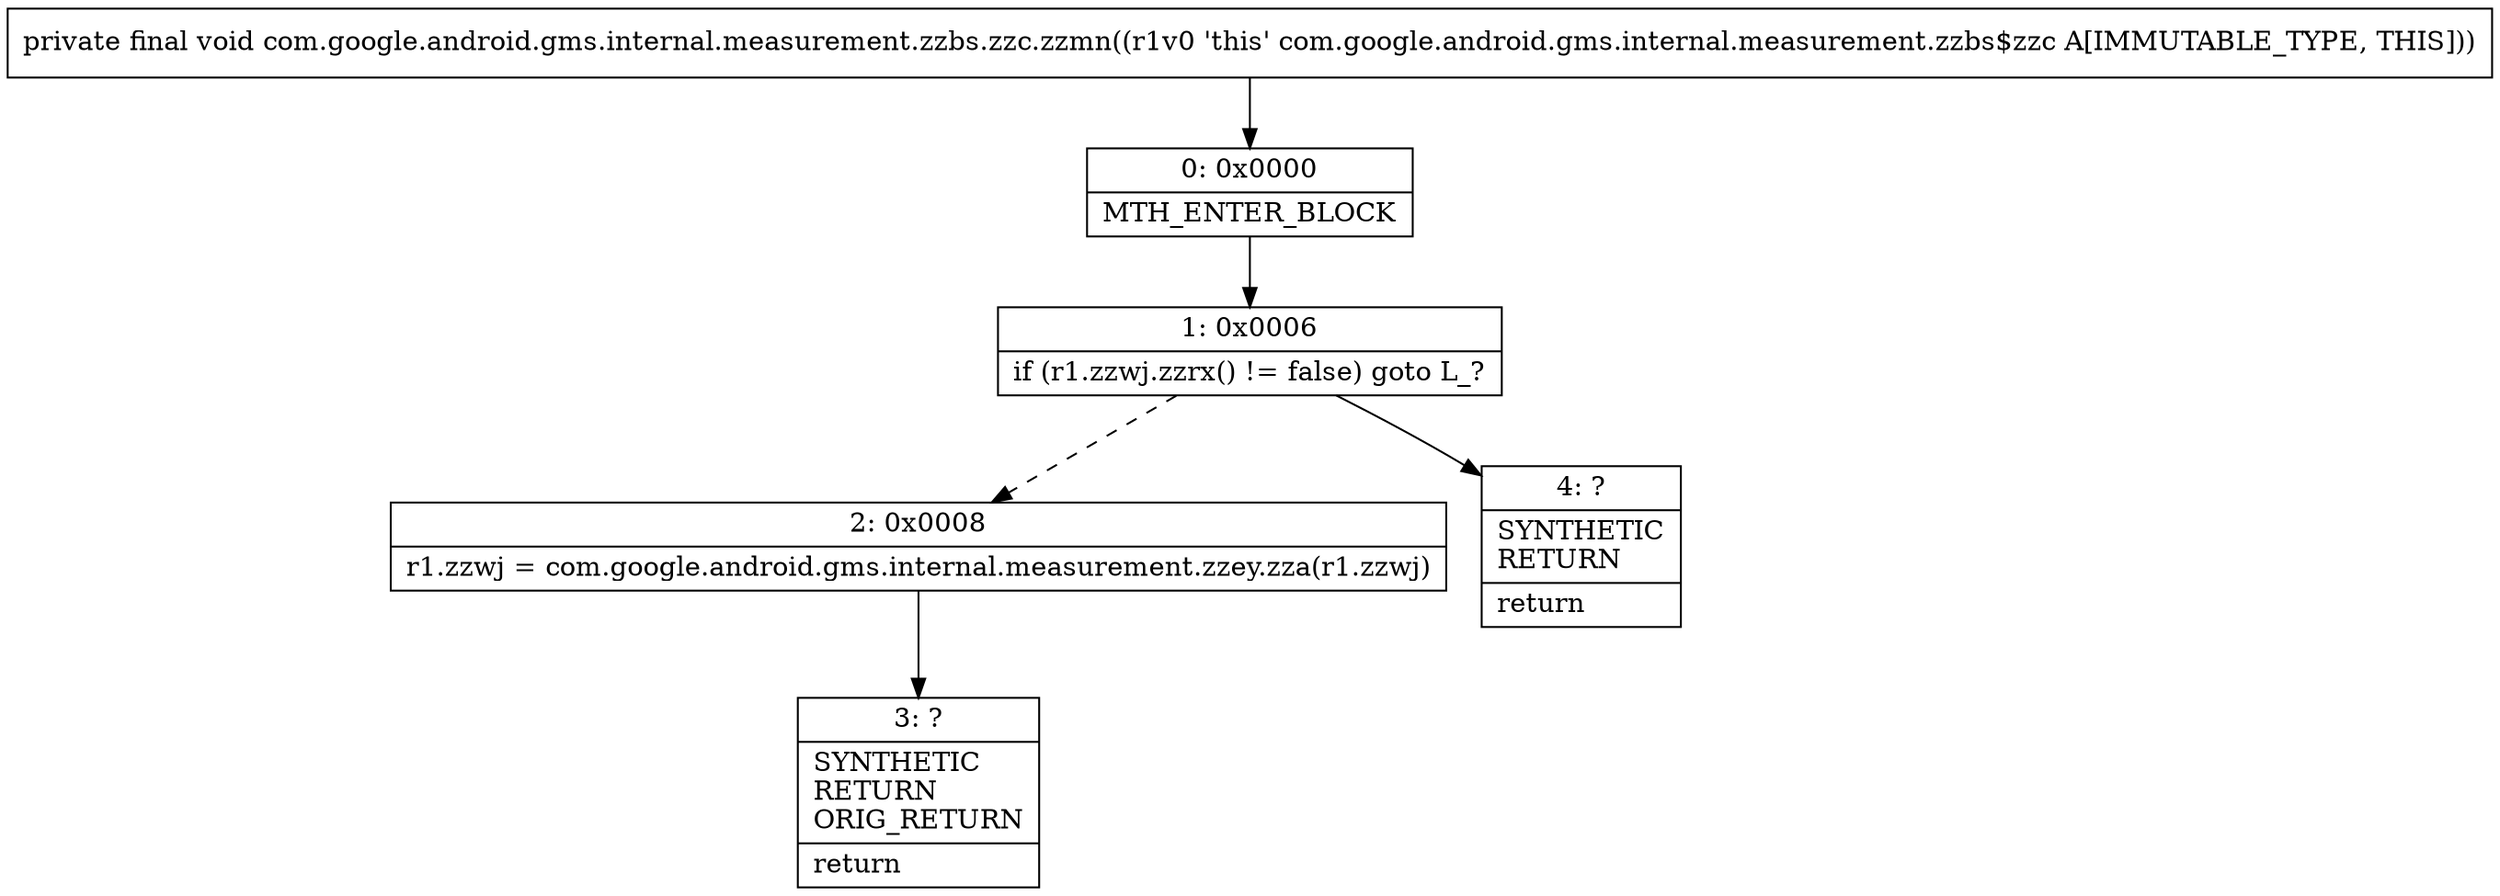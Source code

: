digraph "CFG forcom.google.android.gms.internal.measurement.zzbs.zzc.zzmn()V" {
Node_0 [shape=record,label="{0\:\ 0x0000|MTH_ENTER_BLOCK\l}"];
Node_1 [shape=record,label="{1\:\ 0x0006|if (r1.zzwj.zzrx() != false) goto L_?\l}"];
Node_2 [shape=record,label="{2\:\ 0x0008|r1.zzwj = com.google.android.gms.internal.measurement.zzey.zza(r1.zzwj)\l}"];
Node_3 [shape=record,label="{3\:\ ?|SYNTHETIC\lRETURN\lORIG_RETURN\l|return\l}"];
Node_4 [shape=record,label="{4\:\ ?|SYNTHETIC\lRETURN\l|return\l}"];
MethodNode[shape=record,label="{private final void com.google.android.gms.internal.measurement.zzbs.zzc.zzmn((r1v0 'this' com.google.android.gms.internal.measurement.zzbs$zzc A[IMMUTABLE_TYPE, THIS])) }"];
MethodNode -> Node_0;
Node_0 -> Node_1;
Node_1 -> Node_2[style=dashed];
Node_1 -> Node_4;
Node_2 -> Node_3;
}


